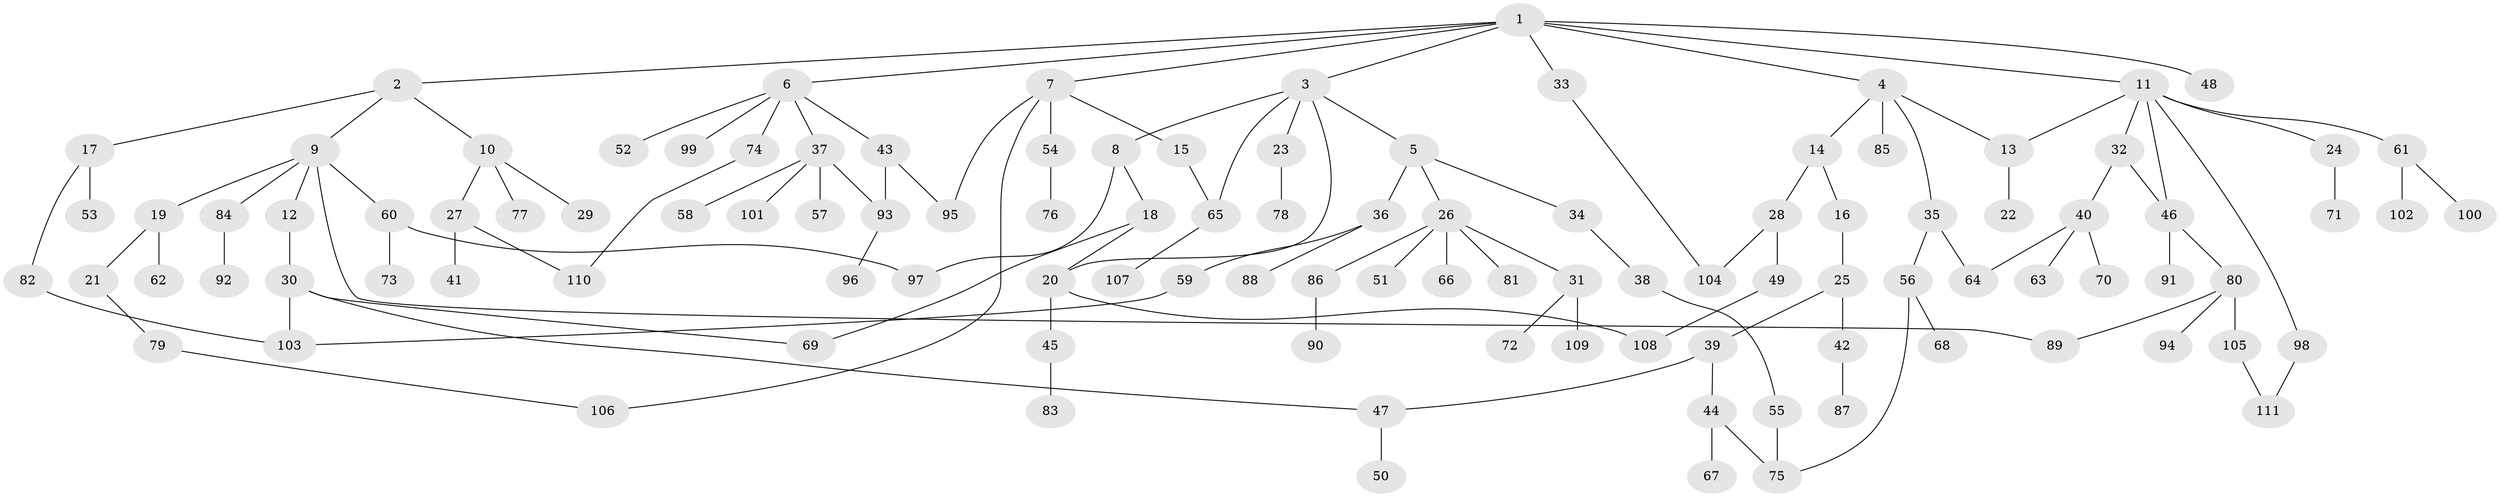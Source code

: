 // Generated by graph-tools (version 1.1) at 2025/10/02/27/25 16:10:55]
// undirected, 111 vertices, 130 edges
graph export_dot {
graph [start="1"]
  node [color=gray90,style=filled];
  1;
  2;
  3;
  4;
  5;
  6;
  7;
  8;
  9;
  10;
  11;
  12;
  13;
  14;
  15;
  16;
  17;
  18;
  19;
  20;
  21;
  22;
  23;
  24;
  25;
  26;
  27;
  28;
  29;
  30;
  31;
  32;
  33;
  34;
  35;
  36;
  37;
  38;
  39;
  40;
  41;
  42;
  43;
  44;
  45;
  46;
  47;
  48;
  49;
  50;
  51;
  52;
  53;
  54;
  55;
  56;
  57;
  58;
  59;
  60;
  61;
  62;
  63;
  64;
  65;
  66;
  67;
  68;
  69;
  70;
  71;
  72;
  73;
  74;
  75;
  76;
  77;
  78;
  79;
  80;
  81;
  82;
  83;
  84;
  85;
  86;
  87;
  88;
  89;
  90;
  91;
  92;
  93;
  94;
  95;
  96;
  97;
  98;
  99;
  100;
  101;
  102;
  103;
  104;
  105;
  106;
  107;
  108;
  109;
  110;
  111;
  1 -- 2;
  1 -- 3;
  1 -- 4;
  1 -- 6;
  1 -- 7;
  1 -- 11;
  1 -- 33;
  1 -- 48;
  2 -- 9;
  2 -- 10;
  2 -- 17;
  3 -- 5;
  3 -- 8;
  3 -- 20;
  3 -- 23;
  3 -- 65;
  4 -- 14;
  4 -- 35;
  4 -- 85;
  4 -- 13;
  5 -- 26;
  5 -- 34;
  5 -- 36;
  6 -- 37;
  6 -- 43;
  6 -- 52;
  6 -- 74;
  6 -- 99;
  7 -- 15;
  7 -- 54;
  7 -- 106;
  7 -- 95;
  8 -- 18;
  8 -- 97;
  9 -- 12;
  9 -- 19;
  9 -- 60;
  9 -- 84;
  9 -- 89;
  10 -- 27;
  10 -- 29;
  10 -- 77;
  11 -- 13;
  11 -- 24;
  11 -- 32;
  11 -- 61;
  11 -- 98;
  11 -- 46;
  12 -- 30;
  13 -- 22;
  14 -- 16;
  14 -- 28;
  15 -- 65;
  16 -- 25;
  17 -- 53;
  17 -- 82;
  18 -- 20;
  18 -- 69;
  19 -- 21;
  19 -- 62;
  20 -- 45;
  20 -- 108;
  21 -- 79;
  23 -- 78;
  24 -- 71;
  25 -- 39;
  25 -- 42;
  26 -- 31;
  26 -- 51;
  26 -- 66;
  26 -- 81;
  26 -- 86;
  27 -- 41;
  27 -- 110;
  28 -- 49;
  28 -- 104;
  30 -- 47;
  30 -- 69;
  30 -- 103;
  31 -- 72;
  31 -- 109;
  32 -- 40;
  32 -- 46;
  33 -- 104;
  34 -- 38;
  35 -- 56;
  35 -- 64;
  36 -- 59;
  36 -- 88;
  37 -- 57;
  37 -- 58;
  37 -- 101;
  37 -- 93;
  38 -- 55;
  39 -- 44;
  39 -- 47;
  40 -- 63;
  40 -- 64;
  40 -- 70;
  42 -- 87;
  43 -- 93;
  43 -- 95;
  44 -- 67;
  44 -- 75;
  45 -- 83;
  46 -- 80;
  46 -- 91;
  47 -- 50;
  49 -- 108;
  54 -- 76;
  55 -- 75;
  56 -- 68;
  56 -- 75;
  59 -- 103;
  60 -- 73;
  60 -- 97;
  61 -- 100;
  61 -- 102;
  65 -- 107;
  74 -- 110;
  79 -- 106;
  80 -- 89;
  80 -- 94;
  80 -- 105;
  82 -- 103;
  84 -- 92;
  86 -- 90;
  93 -- 96;
  98 -- 111;
  105 -- 111;
}
